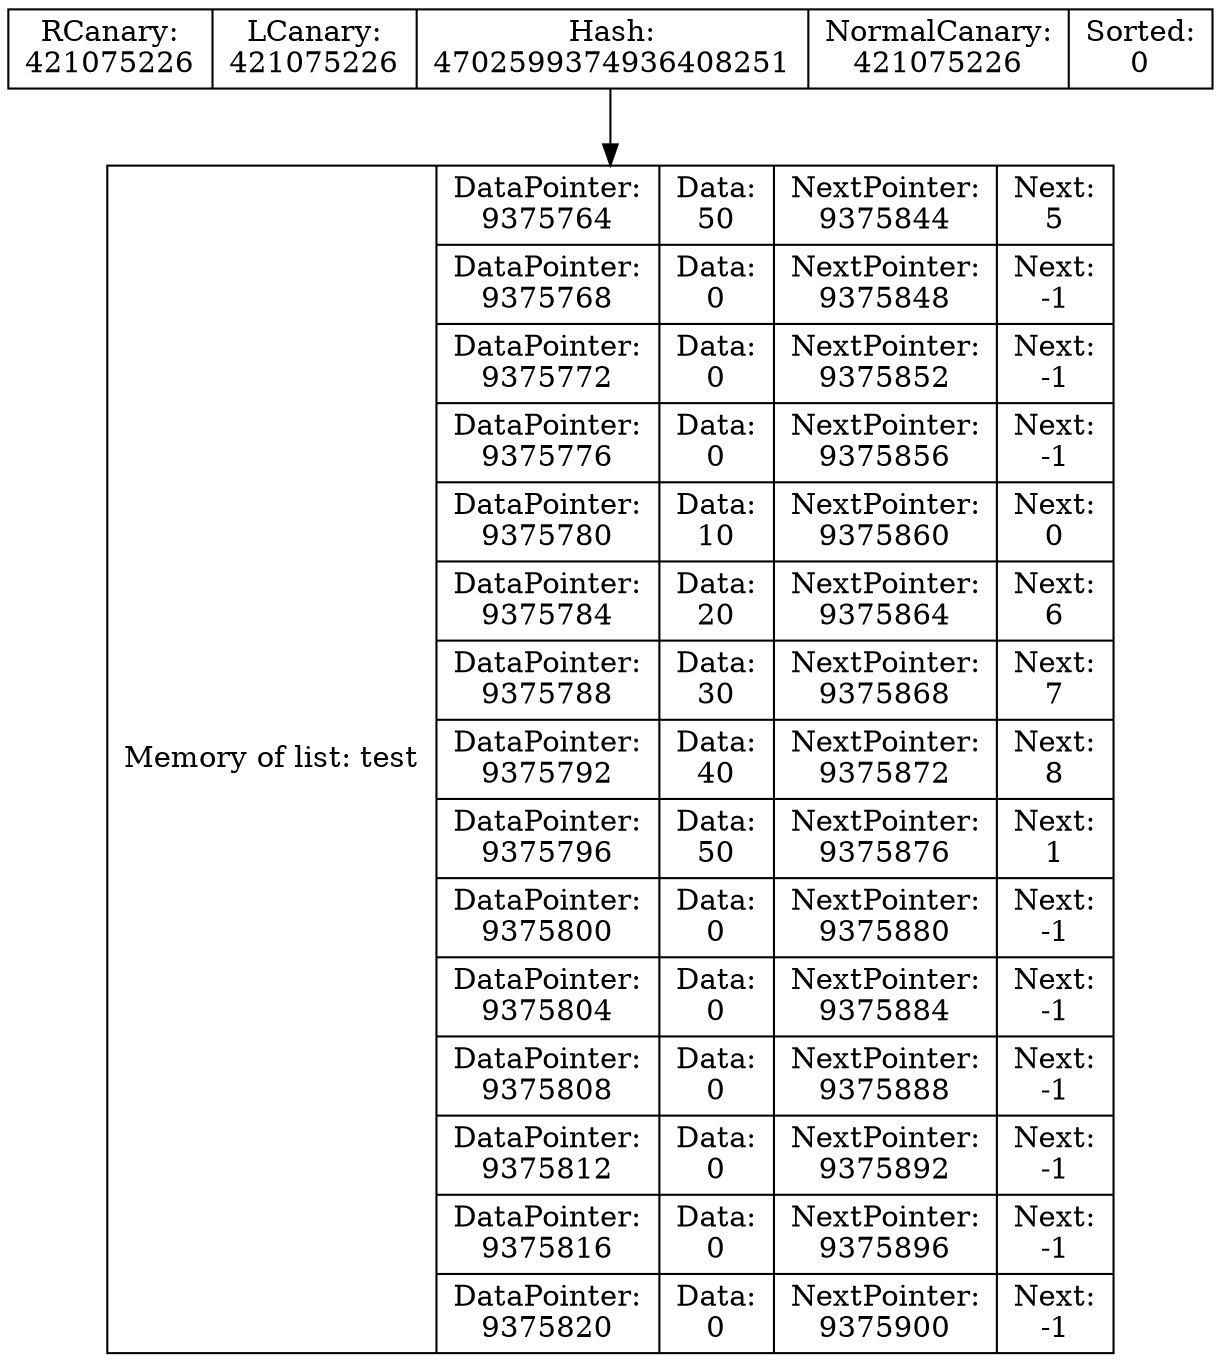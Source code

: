 digraph G{
data [shape=record,label="{Memory of list: test} | {{DataPointer:\n9375764 | Data:\n50 | NextPointer:\n9375844 | Next:\n5}
| {DataPointer:\n9375768 | Data:\n0 | NextPointer:\n9375848 | Next:\n-1}
| {DataPointer:\n9375772 | Data:\n0 | NextPointer:\n9375852 | Next:\n-1}
| {DataPointer:\n9375776 | Data:\n0 | NextPointer:\n9375856 | Next:\n-1}
| {DataPointer:\n9375780 | Data:\n10 | NextPointer:\n9375860 | Next:\n0}
| {DataPointer:\n9375784 | Data:\n20 | NextPointer:\n9375864 | Next:\n6}
| {DataPointer:\n9375788 | Data:\n30 | NextPointer:\n9375868 | Next:\n7}
| {DataPointer:\n9375792 | Data:\n40 | NextPointer:\n9375872 | Next:\n8}
| {DataPointer:\n9375796 | Data:\n50 | NextPointer:\n9375876 | Next:\n1}
| {DataPointer:\n9375800 | Data:\n0 | NextPointer:\n9375880 | Next:\n-1}
| {DataPointer:\n9375804 | Data:\n0 | NextPointer:\n9375884 | Next:\n-1}
| {DataPointer:\n9375808 | Data:\n0 | NextPointer:\n9375888 | Next:\n-1}
| {DataPointer:\n9375812 | Data:\n0 | NextPointer:\n9375892 | Next:\n-1}
| {DataPointer:\n9375816 | Data:\n0 | NextPointer:\n9375896 | Next:\n-1}
| {DataPointer:\n9375820 | Data:\n0 | NextPointer:\n9375900 | Next:\n-1}
}"];
Shild [shape=record,label=" RCanary:\n421075226 | LCanary:\n421075226 | Hash:\n4702599374936408251 | NormalCanary:\n421075226 | Sorted:\n0"];
Shild->data
}
